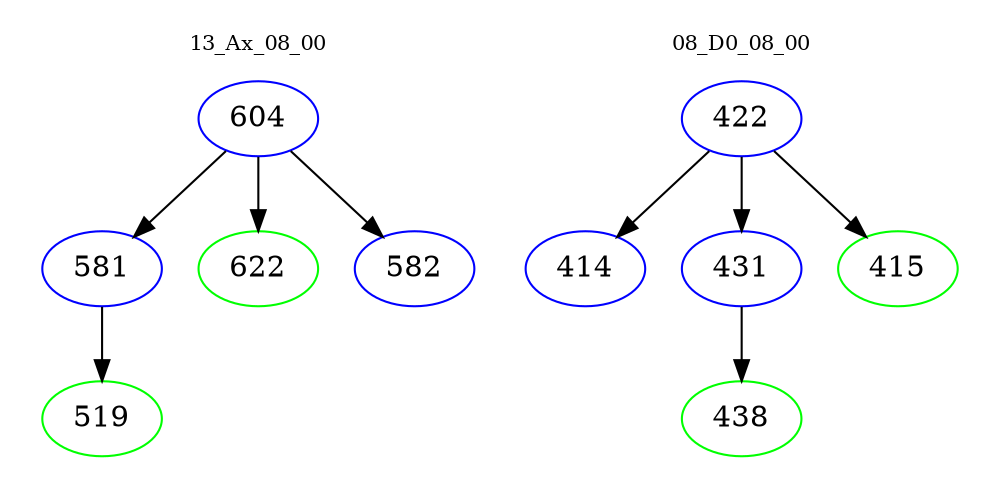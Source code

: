 digraph{
subgraph cluster_0 {
color = white
label = "13_Ax_08_00";
fontsize=10;
T0_604 [label="604", color="blue"]
T0_604 -> T0_581 [color="black"]
T0_581 [label="581", color="blue"]
T0_581 -> T0_519 [color="black"]
T0_519 [label="519", color="green"]
T0_604 -> T0_622 [color="black"]
T0_622 [label="622", color="green"]
T0_604 -> T0_582 [color="black"]
T0_582 [label="582", color="blue"]
}
subgraph cluster_1 {
color = white
label = "08_D0_08_00";
fontsize=10;
T1_422 [label="422", color="blue"]
T1_422 -> T1_414 [color="black"]
T1_414 [label="414", color="blue"]
T1_422 -> T1_431 [color="black"]
T1_431 [label="431", color="blue"]
T1_431 -> T1_438 [color="black"]
T1_438 [label="438", color="green"]
T1_422 -> T1_415 [color="black"]
T1_415 [label="415", color="green"]
}
}
